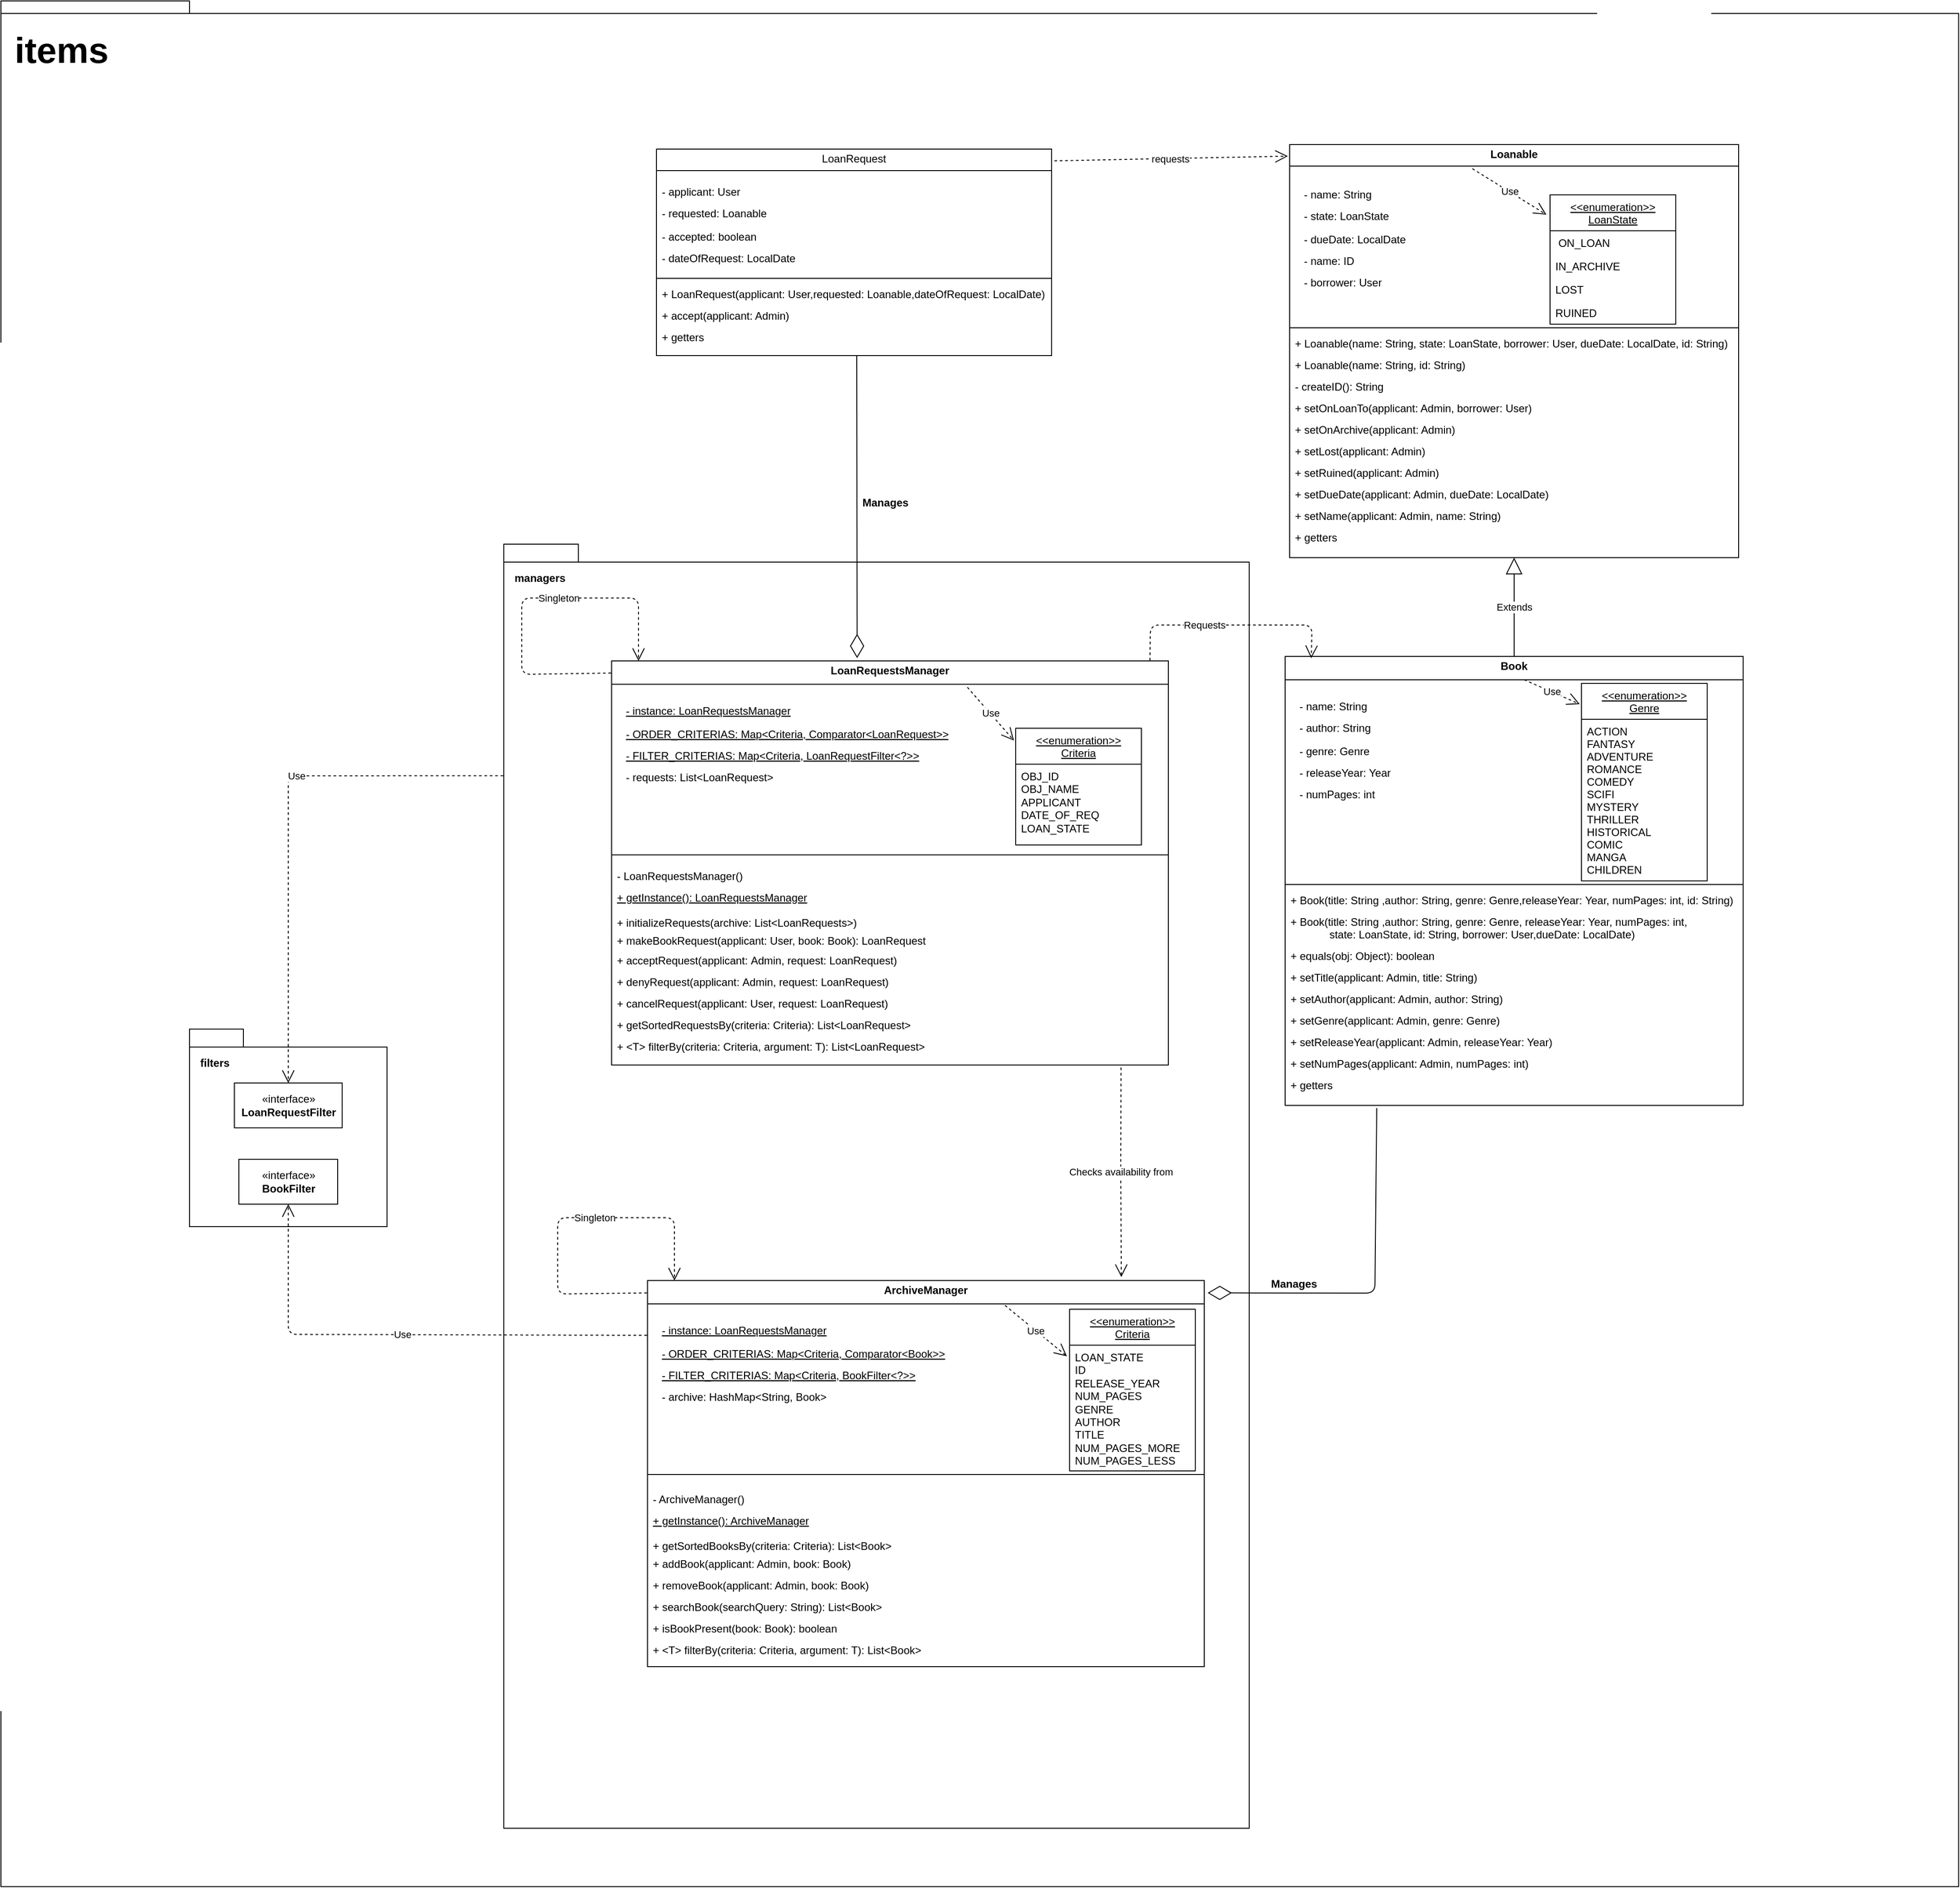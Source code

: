 <mxfile>
    <diagram id="oRZaLXy1vsITSXBMTITj" name="Page-1">
        <mxGraphModel dx="1096" dy="471" grid="1" gridSize="10" guides="1" tooltips="1" connect="1" arrows="1" fold="1" page="1" pageScale="1" pageWidth="850" pageHeight="1100" math="0" shadow="0">
            <root>
                <mxCell id="0"/>
                <mxCell id="1" parent="0"/>
                <mxCell id="266" value="&amp;nbsp; &amp;nbsp;&lt;br&gt;&amp;nbsp; &amp;nbsp; &lt;font style=&quot;font-size: 40px;&quot;&gt;items&lt;/font&gt;" style="shape=folder;fontStyle=1;spacingTop=10;tabWidth=40;tabHeight=14;tabPosition=left;html=1;align=left;verticalAlign=top;" vertex="1" parent="1">
                    <mxGeometry x="280" y="80" width="2180" height="2100" as="geometry"/>
                </mxCell>
                <mxCell id="267" value="&lt;p style=&quot;margin:0px;margin-top:4px;text-align:center;&quot;&gt;&lt;b&gt;Loanable&lt;/b&gt;&lt;/p&gt;" style="verticalAlign=top;align=left;overflow=fill;fontSize=12;fontFamily=Helvetica;html=1;" vertex="1" parent="1">
                    <mxGeometry x="1715" y="240" width="500" height="460" as="geometry"/>
                </mxCell>
                <mxCell id="268" value="- name: String" style="text;strokeColor=none;fillColor=none;align=left;verticalAlign=top;spacingLeft=4;spacingRight=4;overflow=hidden;rotatable=0;points=[[0,0.5],[1,0.5]];portConstraint=eastwest;" vertex="1" parent="1">
                    <mxGeometry x="1725" y="282" width="160" height="24" as="geometry"/>
                </mxCell>
                <mxCell id="269" value="- state: LoanState" style="text;strokeColor=none;fillColor=none;align=left;verticalAlign=top;spacingLeft=4;spacingRight=4;overflow=hidden;rotatable=0;points=[[0,0.5],[1,0.5]];portConstraint=eastwest;" vertex="1" parent="1">
                    <mxGeometry x="1725" y="306" width="160" height="24" as="geometry"/>
                </mxCell>
                <mxCell id="270" value="- dueDate: LocalDate" style="text;strokeColor=none;fillColor=none;align=left;verticalAlign=top;spacingLeft=4;spacingRight=4;overflow=hidden;rotatable=0;points=[[0,0.5],[1,0.5]];portConstraint=eastwest;" vertex="1" parent="1">
                    <mxGeometry x="1725" y="332" width="160" height="24" as="geometry"/>
                </mxCell>
                <mxCell id="271" value="- name: ID" style="text;strokeColor=none;fillColor=none;align=left;verticalAlign=top;spacingLeft=4;spacingRight=4;overflow=hidden;rotatable=0;points=[[0,0.5],[1,0.5]];portConstraint=eastwest;" vertex="1" parent="1">
                    <mxGeometry x="1725" y="356" width="160" height="24" as="geometry"/>
                </mxCell>
                <mxCell id="272" value="&lt;&lt;enumeration&gt;&gt;&#10;LoanState" style="swimlane;fontStyle=4;childLayout=stackLayout;horizontal=1;startSize=40;fillColor=none;horizontalStack=0;resizeParent=1;resizeParentMax=0;resizeLast=0;collapsible=1;marginBottom=0;" vertex="1" parent="1">
                    <mxGeometry x="2005" y="296" width="140" height="144" as="geometry"/>
                </mxCell>
                <mxCell id="273" value=" ON_LOAN" style="text;strokeColor=none;fillColor=none;align=left;verticalAlign=top;spacingLeft=4;spacingRight=4;overflow=hidden;rotatable=0;points=[[0,0.5],[1,0.5]];portConstraint=eastwest;" vertex="1" parent="272">
                    <mxGeometry y="40" width="140" height="26" as="geometry"/>
                </mxCell>
                <mxCell id="274" value="IN_ARCHIVE" style="text;strokeColor=none;fillColor=none;align=left;verticalAlign=top;spacingLeft=4;spacingRight=4;overflow=hidden;rotatable=0;points=[[0,0.5],[1,0.5]];portConstraint=eastwest;" vertex="1" parent="272">
                    <mxGeometry y="66" width="140" height="26" as="geometry"/>
                </mxCell>
                <mxCell id="275" value="LOST" style="text;strokeColor=none;fillColor=none;align=left;verticalAlign=top;spacingLeft=4;spacingRight=4;overflow=hidden;rotatable=0;points=[[0,0.5],[1,0.5]];portConstraint=eastwest;" vertex="1" parent="272">
                    <mxGeometry y="92" width="140" height="26" as="geometry"/>
                </mxCell>
                <mxCell id="276" value="RUINED" style="text;strokeColor=none;fillColor=none;align=left;verticalAlign=top;spacingLeft=4;spacingRight=4;overflow=hidden;rotatable=0;points=[[0,0.5],[1,0.5]];portConstraint=eastwest;" vertex="1" parent="272">
                    <mxGeometry y="118" width="140" height="26" as="geometry"/>
                </mxCell>
                <mxCell id="277" value="- borrower: User" style="text;strokeColor=none;fillColor=none;align=left;verticalAlign=top;spacingLeft=4;spacingRight=4;overflow=hidden;rotatable=0;points=[[0,0.5],[1,0.5]];portConstraint=eastwest;" vertex="1" parent="1">
                    <mxGeometry x="1725" y="380" width="160" height="24" as="geometry"/>
                </mxCell>
                <mxCell id="278" value="" style="line;strokeWidth=1;fillColor=none;align=left;verticalAlign=middle;spacingTop=-1;spacingLeft=3;spacingRight=3;rotatable=0;labelPosition=right;points=[];portConstraint=eastwest;strokeColor=inherit;" vertex="1" parent="1">
                    <mxGeometry x="1715" y="440" width="500" height="8" as="geometry"/>
                </mxCell>
                <mxCell id="279" value="+ Loanable(name: String, state: LoanState, borrower: User, dueDate: LocalDate, id: String)     " style="text;strokeColor=none;fillColor=none;align=left;verticalAlign=top;spacingLeft=4;spacingRight=4;overflow=hidden;rotatable=0;points=[[0,0.5],[1,0.5]];portConstraint=eastwest;" vertex="1" parent="1">
                    <mxGeometry x="1715" y="448" width="500" height="24" as="geometry"/>
                </mxCell>
                <mxCell id="280" value="+ Loanable(name: String, id: String)     " style="text;strokeColor=none;fillColor=none;align=left;verticalAlign=top;spacingLeft=4;spacingRight=4;overflow=hidden;rotatable=0;points=[[0,0.5],[1,0.5]];portConstraint=eastwest;" vertex="1" parent="1">
                    <mxGeometry x="1715" y="472" width="500" height="24" as="geometry"/>
                </mxCell>
                <mxCell id="281" value="- createID(): String" style="text;strokeColor=none;fillColor=none;align=left;verticalAlign=top;spacingLeft=4;spacingRight=4;overflow=hidden;rotatable=0;points=[[0,0.5],[1,0.5]];portConstraint=eastwest;" vertex="1" parent="1">
                    <mxGeometry x="1715" y="496" width="500" height="24" as="geometry"/>
                </mxCell>
                <mxCell id="282" value="+ setOnLoanTo(applicant: Admin, borrower: User)" style="text;strokeColor=none;fillColor=none;align=left;verticalAlign=top;spacingLeft=4;spacingRight=4;overflow=hidden;rotatable=0;points=[[0,0.5],[1,0.5]];portConstraint=eastwest;" vertex="1" parent="1">
                    <mxGeometry x="1715" y="520" width="500" height="24" as="geometry"/>
                </mxCell>
                <mxCell id="283" value="+ setOnArchive(applicant: Admin)" style="text;strokeColor=none;fillColor=none;align=left;verticalAlign=top;spacingLeft=4;spacingRight=4;overflow=hidden;rotatable=0;points=[[0,0.5],[1,0.5]];portConstraint=eastwest;" vertex="1" parent="1">
                    <mxGeometry x="1715" y="544" width="500" height="24" as="geometry"/>
                </mxCell>
                <mxCell id="284" value="+ setLost(applicant: Admin)" style="text;strokeColor=none;fillColor=none;align=left;verticalAlign=top;spacingLeft=4;spacingRight=4;overflow=hidden;rotatable=0;points=[[0,0.5],[1,0.5]];portConstraint=eastwest;" vertex="1" parent="1">
                    <mxGeometry x="1715" y="568" width="500" height="24" as="geometry"/>
                </mxCell>
                <mxCell id="285" value="+ setRuined(applicant: Admin)" style="text;strokeColor=none;fillColor=none;align=left;verticalAlign=top;spacingLeft=4;spacingRight=4;overflow=hidden;rotatable=0;points=[[0,0.5],[1,0.5]];portConstraint=eastwest;" vertex="1" parent="1">
                    <mxGeometry x="1715" y="592" width="500" height="24" as="geometry"/>
                </mxCell>
                <mxCell id="286" value="+ setDueDate(applicant: Admin, dueDate: LocalDate)" style="text;strokeColor=none;fillColor=none;align=left;verticalAlign=top;spacingLeft=4;spacingRight=4;overflow=hidden;rotatable=0;points=[[0,0.5],[1,0.5]];portConstraint=eastwest;" vertex="1" parent="1">
                    <mxGeometry x="1715" y="616" width="500" height="24" as="geometry"/>
                </mxCell>
                <mxCell id="287" value="+ setName(applicant: Admin, name: String)" style="text;strokeColor=none;fillColor=none;align=left;verticalAlign=top;spacingLeft=4;spacingRight=4;overflow=hidden;rotatable=0;points=[[0,0.5],[1,0.5]];portConstraint=eastwest;" vertex="1" parent="1">
                    <mxGeometry x="1715" y="640" width="500" height="24" as="geometry"/>
                </mxCell>
                <mxCell id="288" value="+ getters" style="text;strokeColor=none;fillColor=none;align=left;verticalAlign=top;spacingLeft=4;spacingRight=4;overflow=hidden;rotatable=0;points=[[0,0.5],[1,0.5]];portConstraint=eastwest;" vertex="1" parent="1">
                    <mxGeometry x="1715" y="664" width="500" height="24" as="geometry"/>
                </mxCell>
                <mxCell id="289" value="&lt;p style=&quot;margin:0px;margin-top:4px;text-align:center;&quot;&gt;&lt;b&gt;Book&lt;/b&gt;&lt;/p&gt;" style="verticalAlign=top;align=left;overflow=fill;fontSize=12;fontFamily=Helvetica;html=1;" vertex="1" parent="1">
                    <mxGeometry x="1710" y="810" width="510" height="500" as="geometry"/>
                </mxCell>
                <mxCell id="290" value="- name: String" style="text;strokeColor=none;fillColor=none;align=left;verticalAlign=top;spacingLeft=4;spacingRight=4;overflow=hidden;rotatable=0;points=[[0,0.5],[1,0.5]];portConstraint=eastwest;" vertex="1" parent="1">
                    <mxGeometry x="1720" y="852" width="160" height="24" as="geometry"/>
                </mxCell>
                <mxCell id="291" value="- author: String" style="text;strokeColor=none;fillColor=none;align=left;verticalAlign=top;spacingLeft=4;spacingRight=4;overflow=hidden;rotatable=0;points=[[0,0.5],[1,0.5]];portConstraint=eastwest;" vertex="1" parent="1">
                    <mxGeometry x="1720" y="876" width="160" height="24" as="geometry"/>
                </mxCell>
                <mxCell id="292" value="- genre: Genre" style="text;strokeColor=none;fillColor=none;align=left;verticalAlign=top;spacingLeft=4;spacingRight=4;overflow=hidden;rotatable=0;points=[[0,0.5],[1,0.5]];portConstraint=eastwest;" vertex="1" parent="1">
                    <mxGeometry x="1720" y="902" width="160" height="24" as="geometry"/>
                </mxCell>
                <mxCell id="293" value="- releaseYear: Year" style="text;strokeColor=none;fillColor=none;align=left;verticalAlign=top;spacingLeft=4;spacingRight=4;overflow=hidden;rotatable=0;points=[[0,0.5],[1,0.5]];portConstraint=eastwest;" vertex="1" parent="1">
                    <mxGeometry x="1720" y="926" width="160" height="24" as="geometry"/>
                </mxCell>
                <mxCell id="294" value="&lt;&lt;enumeration&gt;&gt;&#10;Genre" style="swimlane;fontStyle=4;childLayout=stackLayout;horizontal=1;startSize=40;fillColor=none;horizontalStack=0;resizeParent=1;resizeParentMax=0;resizeLast=0;collapsible=1;marginBottom=0;" vertex="1" parent="1">
                    <mxGeometry x="2040" y="840" width="140" height="220" as="geometry"/>
                </mxCell>
                <mxCell id="295" value="ACTION&#10;&#9;&#9;FANTASY&#10;&#9;&#9;ADVENTURE&#10;&#9;&#9;ROMANCE&#10;&#9;&#9;COMEDY&#10;&#9;&#9;SCIFI&#10;&#9;&#9;MYSTERY&#10;&#9;&#9;THRILLER&#10;&#9;&#9;HISTORICAL&#10;&#9;&#9;COMIC&#10;&#9;&#9;MANGA&#10;&#9;&#9;CHILDREN" style="text;strokeColor=none;fillColor=none;align=left;verticalAlign=top;spacingLeft=4;spacingRight=4;overflow=hidden;rotatable=0;points=[[0,0.5],[1,0.5]];portConstraint=eastwest;" vertex="1" parent="294">
                    <mxGeometry y="40" width="140" height="180" as="geometry"/>
                </mxCell>
                <mxCell id="296" value="- numPages: int" style="text;strokeColor=none;fillColor=none;align=left;verticalAlign=top;spacingLeft=4;spacingRight=4;overflow=hidden;rotatable=0;points=[[0,0.5],[1,0.5]];portConstraint=eastwest;" vertex="1" parent="1">
                    <mxGeometry x="1720" y="950" width="160" height="24" as="geometry"/>
                </mxCell>
                <mxCell id="297" value="" style="line;strokeWidth=1;fillColor=none;align=left;verticalAlign=middle;spacingTop=-1;spacingLeft=3;spacingRight=3;rotatable=0;labelPosition=right;points=[];portConstraint=eastwest;strokeColor=inherit;" vertex="1" parent="1">
                    <mxGeometry x="1710" y="1060" width="510" height="8" as="geometry"/>
                </mxCell>
                <mxCell id="298" value="+ Book(title: String ,author: String, genre: Genre,releaseYear: Year, numPages: int, id: String)" style="text;strokeColor=none;fillColor=none;align=left;verticalAlign=top;spacingLeft=4;spacingRight=4;overflow=hidden;rotatable=0;points=[[0,0.5],[1,0.5]];portConstraint=eastwest;" vertex="1" parent="1">
                    <mxGeometry x="1710" y="1068" width="510" height="24" as="geometry"/>
                </mxCell>
                <mxCell id="299" value="+ Book(title: String ,author: String, genre: Genre, releaseYear: Year, numPages: int, &#10;             state: LoanState, id: String, borrower: User,dueDate: LocalDate)" style="text;strokeColor=none;fillColor=none;align=left;verticalAlign=top;spacingLeft=4;spacingRight=4;overflow=hidden;rotatable=0;points=[[0,0.5],[1,0.5]];portConstraint=eastwest;" vertex="1" parent="1">
                    <mxGeometry x="1710" y="1092" width="510" height="48" as="geometry"/>
                </mxCell>
                <mxCell id="300" value="+ equals(obj: Object): boolean" style="text;strokeColor=none;fillColor=none;align=left;verticalAlign=top;spacingLeft=4;spacingRight=4;overflow=hidden;rotatable=0;points=[[0,0.5],[1,0.5]];portConstraint=eastwest;" vertex="1" parent="1">
                    <mxGeometry x="1710" y="1130" width="500" height="24" as="geometry"/>
                </mxCell>
                <mxCell id="301" value="+ setTitle(applicant: Admin, title: String)" style="text;strokeColor=none;fillColor=none;align=left;verticalAlign=top;spacingLeft=4;spacingRight=4;overflow=hidden;rotatable=0;points=[[0,0.5],[1,0.5]];portConstraint=eastwest;" vertex="1" parent="1">
                    <mxGeometry x="1710" y="1154" width="500" height="24" as="geometry"/>
                </mxCell>
                <mxCell id="302" value="+ setNumPages(applicant: Admin, numPages: int)" style="text;strokeColor=none;fillColor=none;align=left;verticalAlign=top;spacingLeft=4;spacingRight=4;overflow=hidden;rotatable=0;points=[[0,0.5],[1,0.5]];portConstraint=eastwest;" vertex="1" parent="1">
                    <mxGeometry x="1710" y="1250" width="500" height="24" as="geometry"/>
                </mxCell>
                <mxCell id="303" value="+ getters" style="text;strokeColor=none;fillColor=none;align=left;verticalAlign=top;spacingLeft=4;spacingRight=4;overflow=hidden;rotatable=0;points=[[0,0.5],[1,0.5]];portConstraint=eastwest;" vertex="1" parent="1">
                    <mxGeometry x="1710" y="1274" width="500" height="24" as="geometry"/>
                </mxCell>
                <mxCell id="304" value="+ setAuthor(applicant: Admin, author: String)" style="text;strokeColor=none;fillColor=none;align=left;verticalAlign=top;spacingLeft=4;spacingRight=4;overflow=hidden;rotatable=0;points=[[0,0.5],[1,0.5]];portConstraint=eastwest;" vertex="1" parent="1">
                    <mxGeometry x="1710" y="1178" width="500" height="24" as="geometry"/>
                </mxCell>
                <mxCell id="305" value="+ setGenre(applicant: Admin, genre: Genre)" style="text;strokeColor=none;fillColor=none;align=left;verticalAlign=top;spacingLeft=4;spacingRight=4;overflow=hidden;rotatable=0;points=[[0,0.5],[1,0.5]];portConstraint=eastwest;" vertex="1" parent="1">
                    <mxGeometry x="1710" y="1202" width="500" height="24" as="geometry"/>
                </mxCell>
                <mxCell id="306" value="+ setReleaseYear(applicant: Admin, releaseYear: Year)" style="text;strokeColor=none;fillColor=none;align=left;verticalAlign=top;spacingLeft=4;spacingRight=4;overflow=hidden;rotatable=0;points=[[0,0.5],[1,0.5]];portConstraint=eastwest;" vertex="1" parent="1">
                    <mxGeometry x="1710" y="1226" width="500" height="24" as="geometry"/>
                </mxCell>
                <mxCell id="307" value="Extends" style="endArrow=block;endSize=16;endFill=0;html=1;entryX=0.5;entryY=1;entryDx=0;entryDy=0;exitX=0.5;exitY=0;exitDx=0;exitDy=0;" edge="1" parent="1" source="289" target="267">
                    <mxGeometry width="160" relative="1" as="geometry">
                        <mxPoint x="905" y="910" as="sourcePoint"/>
                        <mxPoint x="1065" y="910" as="targetPoint"/>
                    </mxGeometry>
                </mxCell>
                <mxCell id="308" value="&lt;p style=&quot;margin:0px;margin-top:4px;text-align:center;&quot;&gt;LoanRequest&lt;/p&gt;" style="verticalAlign=top;align=left;overflow=fill;fontSize=12;fontFamily=Helvetica;html=1;" vertex="1" parent="1">
                    <mxGeometry x="1010" y="245" width="440" height="230" as="geometry"/>
                </mxCell>
                <mxCell id="309" value="- applicant: User" style="text;strokeColor=none;fillColor=none;align=left;verticalAlign=top;spacingLeft=4;spacingRight=4;overflow=hidden;rotatable=0;points=[[0,0.5],[1,0.5]];portConstraint=eastwest;" vertex="1" parent="1">
                    <mxGeometry x="1010" y="279" width="160" height="24" as="geometry"/>
                </mxCell>
                <mxCell id="310" value="- requested: Loanable" style="text;strokeColor=none;fillColor=none;align=left;verticalAlign=top;spacingLeft=4;spacingRight=4;overflow=hidden;rotatable=0;points=[[0,0.5],[1,0.5]];portConstraint=eastwest;" vertex="1" parent="1">
                    <mxGeometry x="1010" y="303" width="160" height="24" as="geometry"/>
                </mxCell>
                <mxCell id="311" value="- accepted: boolean" style="text;strokeColor=none;fillColor=none;align=left;verticalAlign=top;spacingLeft=4;spacingRight=4;overflow=hidden;rotatable=0;points=[[0,0.5],[1,0.5]];portConstraint=eastwest;" vertex="1" parent="1">
                    <mxGeometry x="1010" y="329" width="160" height="24" as="geometry"/>
                </mxCell>
                <mxCell id="312" value="- dateOfRequest: LocalDate" style="text;strokeColor=none;fillColor=none;align=left;verticalAlign=top;spacingLeft=4;spacingRight=4;overflow=hidden;rotatable=0;points=[[0,0.5],[1,0.5]];portConstraint=eastwest;" vertex="1" parent="1">
                    <mxGeometry x="1010" y="353" width="160" height="24" as="geometry"/>
                </mxCell>
                <mxCell id="313" value="" style="line;strokeWidth=1;fillColor=none;align=left;verticalAlign=middle;spacingTop=-1;spacingLeft=3;spacingRight=3;rotatable=0;labelPosition=right;points=[];portConstraint=eastwest;strokeColor=inherit;" vertex="1" parent="1">
                    <mxGeometry x="1010" y="385" width="440" height="8" as="geometry"/>
                </mxCell>
                <mxCell id="314" value="+ LoanRequest(applicant: User,requested: Loanable,dateOfRequest: LocalDate)" style="text;strokeColor=none;fillColor=none;align=left;verticalAlign=top;spacingLeft=4;spacingRight=4;overflow=hidden;rotatable=0;points=[[0,0.5],[1,0.5]];portConstraint=eastwest;" vertex="1" parent="1">
                    <mxGeometry x="1010" y="393" width="510" height="24" as="geometry"/>
                </mxCell>
                <mxCell id="315" value="+ accept(applicant: Admin)" style="text;strokeColor=none;fillColor=none;align=left;verticalAlign=top;spacingLeft=4;spacingRight=4;overflow=hidden;rotatable=0;points=[[0,0.5],[1,0.5]];portConstraint=eastwest;" vertex="1" parent="1">
                    <mxGeometry x="1010" y="417" width="500" height="24" as="geometry"/>
                </mxCell>
                <mxCell id="316" value="+ getters" style="text;strokeColor=none;fillColor=none;align=left;verticalAlign=top;spacingLeft=4;spacingRight=4;overflow=hidden;rotatable=0;points=[[0,0.5],[1,0.5]];portConstraint=eastwest;" vertex="1" parent="1">
                    <mxGeometry x="1010" y="441" width="500" height="24" as="geometry"/>
                </mxCell>
                <mxCell id="317" value="" style="line;strokeWidth=1;fillColor=none;align=left;verticalAlign=middle;spacingTop=-1;spacingLeft=3;spacingRight=3;rotatable=0;labelPosition=right;points=[];portConstraint=eastwest;strokeColor=inherit;" vertex="1" parent="1">
                    <mxGeometry x="1710" y="832" width="510" height="8" as="geometry"/>
                </mxCell>
                <mxCell id="318" value="" style="line;strokeWidth=1;fillColor=none;align=left;verticalAlign=middle;spacingTop=-1;spacingLeft=3;spacingRight=3;rotatable=0;labelPosition=right;points=[];portConstraint=eastwest;strokeColor=inherit;" vertex="1" parent="1">
                    <mxGeometry x="1715" y="260" width="500" height="8" as="geometry"/>
                </mxCell>
                <mxCell id="319" value="" style="line;strokeWidth=1;fillColor=none;align=left;verticalAlign=middle;spacingTop=-1;spacingLeft=3;spacingRight=3;rotatable=0;labelPosition=right;points=[];portConstraint=eastwest;strokeColor=inherit;" vertex="1" parent="1">
                    <mxGeometry x="1010" y="265" width="440" height="8" as="geometry"/>
                </mxCell>
                <mxCell id="320" value="Use" style="endArrow=open;endSize=12;dashed=1;html=1;exitX=0.407;exitY=0.854;exitDx=0;exitDy=0;entryX=-0.029;entryY=0.153;entryDx=0;entryDy=0;entryPerimeter=0;exitPerimeter=0;" edge="1" parent="1" source="318" target="272">
                    <mxGeometry width="160" relative="1" as="geometry">
                        <mxPoint x="1475" y="470" as="sourcePoint"/>
                        <mxPoint x="1635" y="470" as="targetPoint"/>
                    </mxGeometry>
                </mxCell>
                <mxCell id="321" value="Use" style="endArrow=open;endSize=12;dashed=1;html=1;entryX=-0.014;entryY=0.105;entryDx=0;entryDy=0;entryPerimeter=0;exitX=0.522;exitY=0.5;exitDx=0;exitDy=0;exitPerimeter=0;" edge="1" parent="1" source="317" target="294">
                    <mxGeometry width="160" relative="1" as="geometry">
                        <mxPoint x="1825" y="760" as="sourcePoint"/>
                        <mxPoint x="2010.94" y="328.032" as="targetPoint"/>
                    </mxGeometry>
                </mxCell>
                <mxCell id="322" value="requests" style="endArrow=open;endSize=12;dashed=1;html=1;exitX=1.007;exitY=0.057;exitDx=0;exitDy=0;entryX=-0.004;entryY=0.028;entryDx=0;entryDy=0;entryPerimeter=0;exitPerimeter=0;" edge="1" parent="1" source="308" target="267">
                    <mxGeometry x="-0.011" width="160" relative="1" as="geometry">
                        <mxPoint x="1840" y="343" as="sourcePoint"/>
                        <mxPoint x="1955.94" y="343.032" as="targetPoint"/>
                        <mxPoint as="offset"/>
                    </mxGeometry>
                </mxCell>
                <mxCell id="323" value="Manages" style="text;align=center;fontStyle=1;verticalAlign=middle;spacingLeft=3;spacingRight=3;strokeColor=none;rotatable=0;points=[[0,0.5],[1,0.5]];portConstraint=eastwest;" vertex="1" parent="1">
                    <mxGeometry x="1225" y="625" width="80" height="26" as="geometry"/>
                </mxCell>
                <mxCell id="324" value="Manages" style="text;align=center;fontStyle=1;verticalAlign=middle;spacingLeft=3;spacingRight=3;strokeColor=none;rotatable=0;points=[[0,0.5],[1,0.5]];portConstraint=eastwest;" vertex="1" parent="1">
                    <mxGeometry x="1680" y="1495" width="80" height="26" as="geometry"/>
                </mxCell>
                <mxCell id="325" value="&amp;nbsp;&lt;br&gt;&amp;nbsp; &amp;nbsp;filters" style="shape=folder;fontStyle=1;spacingTop=10;tabWidth=60;tabHeight=20;tabPosition=left;html=1;verticalAlign=top;align=left;" vertex="1" parent="1">
                    <mxGeometry x="490" y="1225" width="220" height="220" as="geometry"/>
                </mxCell>
                <mxCell id="326" value="«interface»&lt;br&gt;&lt;b&gt;LoanRequestFilter&lt;/b&gt;" style="html=1;" vertex="1" parent="1">
                    <mxGeometry x="540" y="1285" width="120" height="50" as="geometry"/>
                </mxCell>
                <mxCell id="327" value="«interface»&lt;br&gt;&lt;b&gt;BookFilter&lt;/b&gt;" style="html=1;" vertex="1" parent="1">
                    <mxGeometry x="545" y="1370" width="110" height="50" as="geometry"/>
                </mxCell>
                <mxCell id="328" value="Use" style="endArrow=open;endSize=12;dashed=1;html=1;exitX=-0.001;exitY=0.284;exitDx=0;exitDy=0;exitPerimeter=0;entryX=0.5;entryY=0;entryDx=0;entryDy=0;" edge="1" parent="1" target="326">
                    <mxGeometry width="160" relative="1" as="geometry">
                        <mxPoint x="959.38" y="942.8" as="sourcePoint"/>
                        <mxPoint x="720" y="1245" as="targetPoint"/>
                        <Array as="points">
                            <mxPoint x="600" y="943"/>
                        </Array>
                    </mxGeometry>
                </mxCell>
                <mxCell id="329" value="&amp;nbsp;&lt;br&gt;&amp;nbsp; &amp;nbsp;managers" style="shape=folder;fontStyle=1;spacingTop=10;tabWidth=60;tabHeight=20;tabPosition=left;html=1;verticalAlign=top;align=left;" vertex="1" parent="1">
                    <mxGeometry x="840" y="685" width="830" height="1430" as="geometry"/>
                </mxCell>
                <mxCell id="330" value="&lt;p style=&quot;margin:0px;margin-top:4px;text-align:center;&quot;&gt;&lt;b&gt;LoanRequestsManager&lt;/b&gt;&lt;/p&gt;" style="verticalAlign=top;align=left;overflow=fill;fontSize=12;fontFamily=Helvetica;html=1;" vertex="1" parent="1">
                    <mxGeometry x="960" y="815" width="620" height="450" as="geometry"/>
                </mxCell>
                <mxCell id="331" value="- instance: LoanRequestsManager" style="text;strokeColor=none;fillColor=none;align=left;verticalAlign=top;spacingLeft=4;spacingRight=4;overflow=hidden;rotatable=0;points=[[0,0.5],[1,0.5]];portConstraint=eastwest;fontStyle=4" vertex="1" parent="1">
                    <mxGeometry x="970" y="857" width="200" height="24" as="geometry"/>
                </mxCell>
                <mxCell id="332" value="&lt;&lt;enumeration&gt;&gt;&#10;Criteria" style="swimlane;fontStyle=4;childLayout=stackLayout;horizontal=1;startSize=40;fillColor=none;horizontalStack=0;resizeParent=1;resizeParentMax=0;resizeLast=0;collapsible=1;marginBottom=0;" vertex="1" parent="1">
                    <mxGeometry x="1410" y="890" width="140" height="130" as="geometry"/>
                </mxCell>
                <mxCell id="333" value="OBJ_ID&#10;OBJ_NAME APPLICANT DATE_OF_REQ LOAN_STATE" style="text;strokeColor=none;fillColor=none;align=left;verticalAlign=top;spacingLeft=4;spacingRight=4;overflow=hidden;rotatable=0;points=[[0,0.5],[1,0.5]];portConstraint=eastwest;whiteSpace=wrap;" vertex="1" parent="332">
                    <mxGeometry y="40" width="140" height="90" as="geometry"/>
                </mxCell>
                <mxCell id="334" value="" style="line;strokeWidth=1;fillColor=none;align=left;verticalAlign=middle;spacingTop=-1;spacingLeft=3;spacingRight=3;rotatable=0;labelPosition=right;points=[];portConstraint=eastwest;strokeColor=inherit;" vertex="1" parent="1">
                    <mxGeometry x="960" y="1027" width="620" height="8" as="geometry"/>
                </mxCell>
                <mxCell id="335" value="- LoanRequestsManager()" style="text;strokeColor=none;fillColor=none;align=left;verticalAlign=top;spacingLeft=4;spacingRight=4;overflow=hidden;rotatable=0;points=[[0,0.5],[1,0.5]];portConstraint=eastwest;" vertex="1" parent="1">
                    <mxGeometry x="960" y="1041" width="510" height="24" as="geometry"/>
                </mxCell>
                <mxCell id="336" value="+ getInstance(): LoanRequestsManager" style="text;strokeColor=none;fillColor=none;align=left;verticalAlign=top;spacingLeft=4;spacingRight=4;overflow=hidden;rotatable=0;points=[[0,0.5],[1,0.5]];portConstraint=eastwest;fontStyle=4" vertex="1" parent="1">
                    <mxGeometry x="960" y="1065" width="510" height="28" as="geometry"/>
                </mxCell>
                <mxCell id="337" value="+ makeBookRequest(applicant: User, book: Book): LoanRequest" style="text;strokeColor=none;fillColor=none;align=left;verticalAlign=top;spacingLeft=4;spacingRight=4;overflow=hidden;rotatable=0;points=[[0,0.5],[1,0.5]];portConstraint=eastwest;" vertex="1" parent="1">
                    <mxGeometry x="960" y="1113" width="500" height="24" as="geometry"/>
                </mxCell>
                <mxCell id="338" value="+ acceptRequest(applicant: Admin, request: LoanRequest)" style="text;strokeColor=none;fillColor=none;align=left;verticalAlign=top;spacingLeft=4;spacingRight=4;overflow=hidden;rotatable=0;points=[[0,0.5],[1,0.5]];portConstraint=eastwest;" vertex="1" parent="1">
                    <mxGeometry x="960" y="1135" width="500" height="24" as="geometry"/>
                </mxCell>
                <mxCell id="339" value="" style="line;strokeWidth=1;fillColor=none;align=left;verticalAlign=middle;spacingTop=-1;spacingLeft=3;spacingRight=3;rotatable=0;labelPosition=right;points=[];portConstraint=eastwest;strokeColor=inherit;" vertex="1" parent="1">
                    <mxGeometry x="960" y="837" width="620" height="8" as="geometry"/>
                </mxCell>
                <mxCell id="340" value="Singleton" style="endArrow=open;endSize=12;dashed=1;html=1;exitX=-0.001;exitY=0.03;exitDx=0;exitDy=0;exitPerimeter=0;" edge="1" parent="1" source="330">
                    <mxGeometry x="0.174" width="160" relative="1" as="geometry">
                        <mxPoint x="1140" y="955" as="sourcePoint"/>
                        <mxPoint x="990" y="815" as="targetPoint"/>
                        <Array as="points">
                            <mxPoint x="860" y="830"/>
                            <mxPoint x="860" y="745"/>
                            <mxPoint x="990" y="745"/>
                            <mxPoint x="990" y="785"/>
                        </Array>
                        <mxPoint as="offset"/>
                    </mxGeometry>
                </mxCell>
                <mxCell id="341" value="- ORDER_CRITERIAS: Map&lt;Criteria, Comparator&lt;LoanRequest&gt;&gt;" style="text;strokeColor=none;fillColor=none;align=left;verticalAlign=top;spacingLeft=4;spacingRight=4;overflow=hidden;rotatable=0;points=[[0,0.5],[1,0.5]];portConstraint=eastwest;fontStyle=4" vertex="1" parent="1">
                    <mxGeometry x="970" y="883" width="370" height="24" as="geometry"/>
                </mxCell>
                <mxCell id="342" value="- FILTER_CRITERIAS: Map&lt;Criteria, LoanRequestFilter&lt;?&gt;&gt;" style="text;strokeColor=none;fillColor=none;align=left;verticalAlign=top;spacingLeft=4;spacingRight=4;overflow=hidden;rotatable=0;points=[[0,0.5],[1,0.5]];portConstraint=eastwest;fontStyle=4" vertex="1" parent="1">
                    <mxGeometry x="970" y="907" width="370" height="24" as="geometry"/>
                </mxCell>
                <mxCell id="343" value="- requests: List&lt;LoanRequest&gt;" style="text;strokeColor=none;fillColor=none;align=left;verticalAlign=top;spacingLeft=4;spacingRight=4;overflow=hidden;rotatable=0;points=[[0,0.5],[1,0.5]];portConstraint=eastwest;fontStyle=0" vertex="1" parent="1">
                    <mxGeometry x="970" y="931" width="200" height="24" as="geometry"/>
                </mxCell>
                <mxCell id="344" value="Use" style="endArrow=open;endSize=12;dashed=1;html=1;entryX=-0.014;entryY=0.105;entryDx=0;entryDy=0;entryPerimeter=0;exitX=0.639;exitY=0.917;exitDx=0;exitDy=0;exitPerimeter=0;" edge="1" parent="1" source="339">
                    <mxGeometry x="-0.017" width="160" relative="1" as="geometry">
                        <mxPoint x="1344.44" y="904" as="sourcePoint"/>
                        <mxPoint x="1408.04" y="903.65" as="targetPoint"/>
                        <mxPoint as="offset"/>
                    </mxGeometry>
                </mxCell>
                <mxCell id="345" value="+ denyRequest(applicant: Admin, request: LoanRequest)" style="text;strokeColor=none;fillColor=none;align=left;verticalAlign=top;spacingLeft=4;spacingRight=4;overflow=hidden;rotatable=0;points=[[0,0.5],[1,0.5]];portConstraint=eastwest;" vertex="1" parent="1">
                    <mxGeometry x="960" y="1159" width="500" height="24" as="geometry"/>
                </mxCell>
                <mxCell id="346" value="+ cancelRequest(applicant: User, request: LoanRequest)" style="text;strokeColor=none;fillColor=none;align=left;verticalAlign=top;spacingLeft=4;spacingRight=4;overflow=hidden;rotatable=0;points=[[0,0.5],[1,0.5]];portConstraint=eastwest;" vertex="1" parent="1">
                    <mxGeometry x="960" y="1183" width="500" height="24" as="geometry"/>
                </mxCell>
                <mxCell id="347" value="+ getSortedRequestsBy(criteria: Criteria): List&lt;LoanRequest&gt; " style="text;strokeColor=none;fillColor=none;align=left;verticalAlign=top;spacingLeft=4;spacingRight=4;overflow=hidden;rotatable=0;points=[[0,0.5],[1,0.5]];portConstraint=eastwest;" vertex="1" parent="1">
                    <mxGeometry x="960" y="1207" width="500" height="24" as="geometry"/>
                </mxCell>
                <mxCell id="348" value="+ &lt;T&gt; filterBy(criteria: Criteria, argument: T): List&lt;LoanRequest&gt; " style="text;strokeColor=none;fillColor=none;align=left;verticalAlign=top;spacingLeft=4;spacingRight=4;overflow=hidden;rotatable=0;points=[[0,0.5],[1,0.5]];portConstraint=eastwest;" vertex="1" parent="1">
                    <mxGeometry x="960" y="1231" width="500" height="24" as="geometry"/>
                </mxCell>
                <mxCell id="349" value="&lt;p style=&quot;margin:0px;margin-top:4px;text-align:center;&quot;&gt;&lt;b&gt;ArchiveManager&lt;/b&gt;&lt;/p&gt;" style="verticalAlign=top;align=left;overflow=fill;fontSize=12;fontFamily=Helvetica;html=1;" vertex="1" parent="1">
                    <mxGeometry x="1000" y="1505" width="620" height="430" as="geometry"/>
                </mxCell>
                <mxCell id="350" value="- instance: LoanRequestsManager" style="text;strokeColor=none;fillColor=none;align=left;verticalAlign=top;spacingLeft=4;spacingRight=4;overflow=hidden;rotatable=0;points=[[0,0.5],[1,0.5]];portConstraint=eastwest;fontStyle=4" vertex="1" parent="1">
                    <mxGeometry x="1010" y="1547" width="200" height="24" as="geometry"/>
                </mxCell>
                <mxCell id="351" value="&lt;&lt;enumeration&gt;&gt;&#10;Criteria" style="swimlane;fontStyle=4;childLayout=stackLayout;horizontal=1;startSize=40;fillColor=none;horizontalStack=0;resizeParent=1;resizeParentMax=0;resizeLast=0;collapsible=1;marginBottom=0;" vertex="1" parent="1">
                    <mxGeometry x="1470" y="1537" width="140" height="180" as="geometry">
                        <mxRectangle x="1520" y="622" width="140" height="40" as="alternateBounds"/>
                    </mxGeometry>
                </mxCell>
                <mxCell id="352" value="LOAN_STATE &#10;ID &#10;RELEASE_YEAR NUM_PAGES&#10;GENRE&#10;AUTHOR&#10;TITLE NUM_PAGES_MORE NUM_PAGES_LESS" style="text;strokeColor=none;fillColor=none;align=left;verticalAlign=top;spacingLeft=4;spacingRight=4;overflow=hidden;rotatable=0;points=[[0,0.5],[1,0.5]];portConstraint=eastwest;whiteSpace=wrap;" vertex="1" parent="351">
                    <mxGeometry y="40" width="140" height="140" as="geometry"/>
                </mxCell>
                <mxCell id="353" value="" style="line;strokeWidth=1;fillColor=none;align=left;verticalAlign=middle;spacingTop=-1;spacingLeft=3;spacingRight=3;rotatable=0;labelPosition=right;points=[];portConstraint=eastwest;strokeColor=inherit;" vertex="1" parent="1">
                    <mxGeometry x="1000" y="1717" width="620" height="8" as="geometry"/>
                </mxCell>
                <mxCell id="354" value="- ArchiveManager()" style="text;strokeColor=none;fillColor=none;align=left;verticalAlign=top;spacingLeft=4;spacingRight=4;overflow=hidden;rotatable=0;points=[[0,0.5],[1,0.5]];portConstraint=eastwest;" vertex="1" parent="1">
                    <mxGeometry x="1000" y="1735" width="510" height="24" as="geometry"/>
                </mxCell>
                <mxCell id="355" value="+ getInstance(): ArchiveManager" style="text;strokeColor=none;fillColor=none;align=left;verticalAlign=top;spacingLeft=4;spacingRight=4;overflow=hidden;rotatable=0;points=[[0,0.5],[1,0.5]];portConstraint=eastwest;fontStyle=4" vertex="1" parent="1">
                    <mxGeometry x="1000" y="1759" width="510" height="28" as="geometry"/>
                </mxCell>
                <mxCell id="356" value="+ addBook(applicant: Admin, book: Book)" style="text;strokeColor=none;fillColor=none;align=left;verticalAlign=top;spacingLeft=4;spacingRight=4;overflow=hidden;rotatable=0;points=[[0,0.5],[1,0.5]];portConstraint=eastwest;" vertex="1" parent="1">
                    <mxGeometry x="1000" y="1807" width="500" height="24" as="geometry"/>
                </mxCell>
                <mxCell id="357" value="" style="line;strokeWidth=1;fillColor=none;align=left;verticalAlign=middle;spacingTop=-1;spacingLeft=3;spacingRight=3;rotatable=0;labelPosition=right;points=[];portConstraint=eastwest;strokeColor=inherit;" vertex="1" parent="1">
                    <mxGeometry x="1000" y="1527" width="620" height="8" as="geometry"/>
                </mxCell>
                <mxCell id="358" value="- ORDER_CRITERIAS: Map&lt;Criteria, Comparator&lt;Book&gt;&gt;" style="text;strokeColor=none;fillColor=none;align=left;verticalAlign=top;spacingLeft=4;spacingRight=4;overflow=hidden;rotatable=0;points=[[0,0.5],[1,0.5]];portConstraint=eastwest;fontStyle=4" vertex="1" parent="1">
                    <mxGeometry x="1010" y="1573" width="330" height="24" as="geometry"/>
                </mxCell>
                <mxCell id="359" value="- FILTER_CRITERIAS: Map&lt;Criteria, BookFilter&lt;?&gt;&gt;" style="text;strokeColor=none;fillColor=none;align=left;verticalAlign=top;spacingLeft=4;spacingRight=4;overflow=hidden;rotatable=0;points=[[0,0.5],[1,0.5]];portConstraint=eastwest;fontStyle=4" vertex="1" parent="1">
                    <mxGeometry x="1010" y="1597" width="330" height="24" as="geometry"/>
                </mxCell>
                <mxCell id="360" value="- archive: HashMap&lt;String, Book&gt;" style="text;strokeColor=none;fillColor=none;align=left;verticalAlign=top;spacingLeft=4;spacingRight=4;overflow=hidden;rotatable=0;points=[[0,0.5],[1,0.5]];portConstraint=eastwest;fontStyle=0" vertex="1" parent="1">
                    <mxGeometry x="1010" y="1621" width="200" height="24" as="geometry"/>
                </mxCell>
                <mxCell id="361" value="Use" style="endArrow=open;endSize=12;dashed=1;html=1;entryX=-0.021;entryY=0.088;entryDx=0;entryDy=0;entryPerimeter=0;exitX=0.642;exitY=0.708;exitDx=0;exitDy=0;exitPerimeter=0;" edge="1" parent="1" source="357" target="352">
                    <mxGeometry x="-0.017" width="160" relative="1" as="geometry">
                        <mxPoint x="1384.44" y="1594" as="sourcePoint"/>
                        <mxPoint x="1448.04" y="1593.65" as="targetPoint"/>
                        <mxPoint as="offset"/>
                    </mxGeometry>
                </mxCell>
                <mxCell id="362" value="+ searchBook(searchQuery: String): List&lt;Book&gt; " style="text;strokeColor=none;fillColor=none;align=left;verticalAlign=top;spacingLeft=4;spacingRight=4;overflow=hidden;rotatable=0;points=[[0,0.5],[1,0.5]];portConstraint=eastwest;" vertex="1" parent="1">
                    <mxGeometry x="1000" y="1855" width="500" height="24" as="geometry"/>
                </mxCell>
                <mxCell id="363" value="+ getSortedBooksBy(criteria: Criteria): List&lt;Book&gt; " style="text;strokeColor=none;fillColor=none;align=left;verticalAlign=top;spacingLeft=4;spacingRight=4;overflow=hidden;rotatable=0;points=[[0,0.5],[1,0.5]];portConstraint=eastwest;" vertex="1" parent="1">
                    <mxGeometry x="1000" y="1787" width="500" height="24" as="geometry"/>
                </mxCell>
                <mxCell id="364" value="+ &lt;T&gt; filterBy(criteria: Criteria, argument: T): List&lt;Book&gt; " style="text;strokeColor=none;fillColor=none;align=left;verticalAlign=top;spacingLeft=4;spacingRight=4;overflow=hidden;rotatable=0;points=[[0,0.5],[1,0.5]];portConstraint=eastwest;" vertex="1" parent="1">
                    <mxGeometry x="1000" y="1903" width="500" height="24" as="geometry"/>
                </mxCell>
                <mxCell id="365" value="Singleton" style="endArrow=open;endSize=12;dashed=1;html=1;exitX=-0.001;exitY=0.03;exitDx=0;exitDy=0;exitPerimeter=0;" edge="1" parent="1">
                    <mxGeometry x="0.174" width="160" relative="1" as="geometry">
                        <mxPoint x="999.38" y="1518.8" as="sourcePoint"/>
                        <mxPoint x="1030" y="1505" as="targetPoint"/>
                        <Array as="points">
                            <mxPoint x="900" y="1520"/>
                            <mxPoint x="900" y="1435"/>
                            <mxPoint x="1030" y="1435"/>
                            <mxPoint x="1030" y="1475"/>
                        </Array>
                        <mxPoint as="offset"/>
                    </mxGeometry>
                </mxCell>
                <mxCell id="366" value="Checks availability from" style="endArrow=open;endSize=12;dashed=1;html=1;exitX=0.915;exitY=1.006;exitDx=0;exitDy=0;entryX=0.851;entryY=-0.009;entryDx=0;entryDy=0;exitPerimeter=0;entryPerimeter=0;" edge="1" parent="1" source="330" target="349">
                    <mxGeometry width="160" relative="1" as="geometry">
                        <mxPoint x="2649" y="821.32" as="sourcePoint"/>
                        <mxPoint x="2650" y="408.68" as="targetPoint"/>
                        <Array as="points">
                            <mxPoint x="1527" y="1385"/>
                        </Array>
                    </mxGeometry>
                </mxCell>
                <mxCell id="367" value="+ initializeRequests(archive: List&lt;LoanRequests&gt;)" style="text;strokeColor=none;fillColor=none;align=left;verticalAlign=top;spacingLeft=4;spacingRight=4;overflow=hidden;rotatable=0;points=[[0,0.5],[1,0.5]];portConstraint=eastwest;" vertex="1" parent="1">
                    <mxGeometry x="960" y="1093" width="500" height="24" as="geometry"/>
                </mxCell>
                <mxCell id="368" value="+ removeBook(applicant: Admin, book: Book)" style="text;strokeColor=none;fillColor=none;align=left;verticalAlign=top;spacingLeft=4;spacingRight=4;overflow=hidden;rotatable=0;points=[[0,0.5],[1,0.5]];portConstraint=eastwest;" vertex="1" parent="1">
                    <mxGeometry x="1000" y="1831" width="500" height="24" as="geometry"/>
                </mxCell>
                <mxCell id="369" value="+ isBookPresent(book: Book): boolean " style="text;strokeColor=none;fillColor=none;align=left;verticalAlign=top;spacingLeft=4;spacingRight=4;overflow=hidden;rotatable=0;points=[[0,0.5],[1,0.5]];portConstraint=eastwest;" vertex="1" parent="1">
                    <mxGeometry x="1000" y="1879" width="500" height="24" as="geometry"/>
                </mxCell>
                <mxCell id="370" value="Use" style="endArrow=open;endSize=12;dashed=1;html=1;entryX=0.5;entryY=1;entryDx=0;entryDy=0;exitX=-0.001;exitY=0.142;exitDx=0;exitDy=0;exitPerimeter=0;" edge="1" parent="1" target="327">
                    <mxGeometry width="160" relative="1" as="geometry">
                        <mxPoint x="999.38" y="1566.06" as="sourcePoint"/>
                        <mxPoint x="720" y="1445" as="targetPoint"/>
                        <Array as="points">
                            <mxPoint x="600" y="1565"/>
                        </Array>
                    </mxGeometry>
                </mxCell>
                <mxCell id="371" value="" style="endArrow=diamondThin;endFill=0;endSize=24;html=1;entryX=0.441;entryY=-0.007;entryDx=0;entryDy=0;entryPerimeter=0;" edge="1" parent="1">
                    <mxGeometry width="160" relative="1" as="geometry">
                        <mxPoint x="1233" y="475" as="sourcePoint"/>
                        <mxPoint x="1233.42" y="811.85" as="targetPoint"/>
                    </mxGeometry>
                </mxCell>
                <mxCell id="372" value="Requests" style="endArrow=open;endSize=12;dashed=1;html=1;entryX=0.057;entryY=0.004;entryDx=0;entryDy=0;entryPerimeter=0;exitX=0.967;exitY=-0.001;exitDx=0;exitDy=0;exitPerimeter=0;" edge="1" parent="1">
                    <mxGeometry x="-0.224" width="160" relative="1" as="geometry">
                        <mxPoint x="1559.54" y="814.55" as="sourcePoint"/>
                        <mxPoint x="1739.07" y="812" as="targetPoint"/>
                        <mxPoint as="offset"/>
                        <Array as="points">
                            <mxPoint x="1560" y="775"/>
                            <mxPoint x="1740" y="775"/>
                        </Array>
                    </mxGeometry>
                </mxCell>
                <mxCell id="373" value="" style="endArrow=diamondThin;endFill=0;endSize=24;html=1;entryX=1.006;entryY=0.032;entryDx=0;entryDy=0;entryPerimeter=0;exitX=0.2;exitY=1.006;exitDx=0;exitDy=0;exitPerimeter=0;" edge="1" parent="1">
                    <mxGeometry width="160" relative="1" as="geometry">
                        <mxPoint x="1812" y="1313" as="sourcePoint"/>
                        <mxPoint x="1623.72" y="1518.76" as="targetPoint"/>
                        <Array as="points">
                            <mxPoint x="1810" y="1519"/>
                        </Array>
                    </mxGeometry>
                </mxCell>
            </root>
        </mxGraphModel>
    </diagram>
</mxfile>